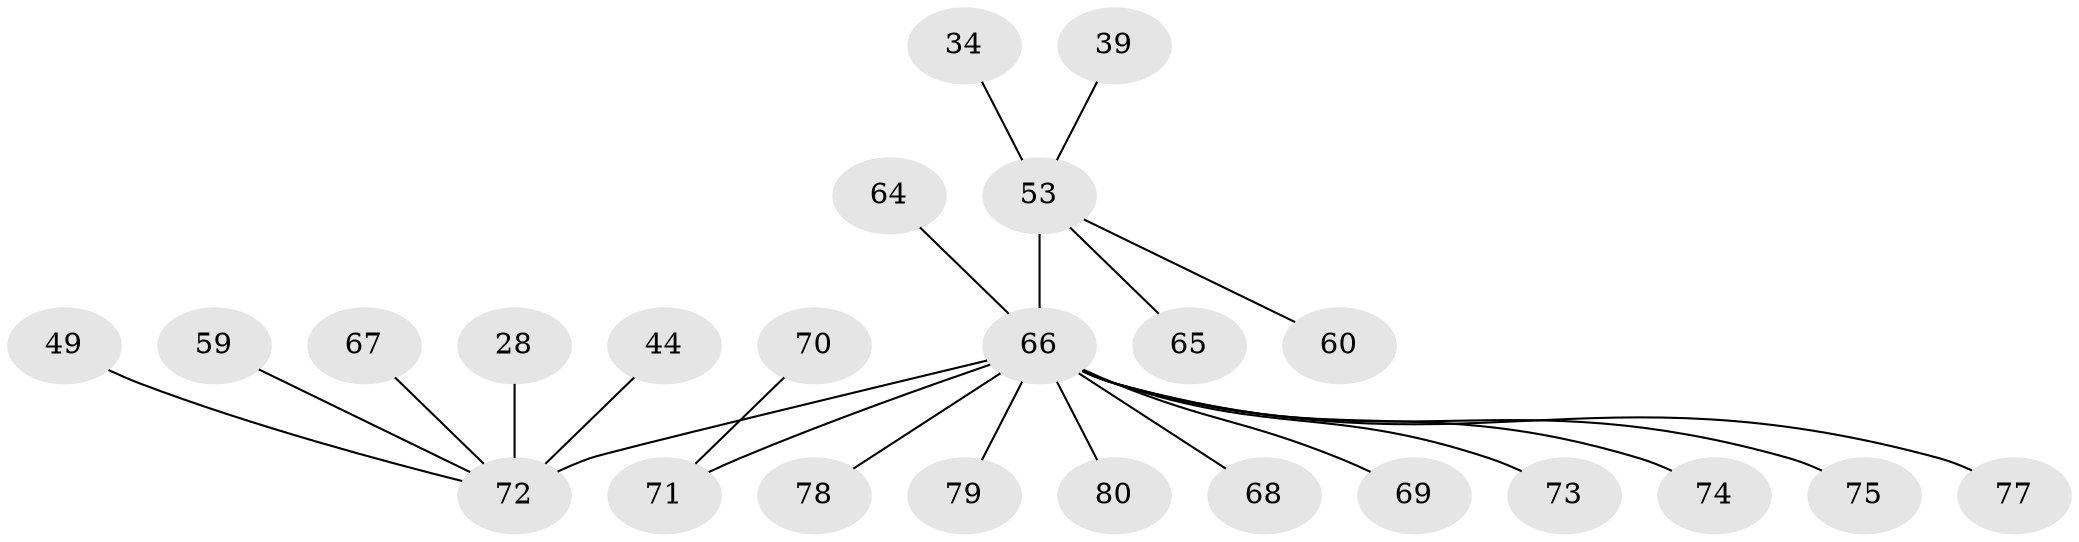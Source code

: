 // original degree distribution, {5: 0.075, 3: 0.1375, 4: 0.1, 1: 0.4, 2: 0.275, 7: 0.0125}
// Generated by graph-tools (version 1.1) at 2025/45/03/04/25 21:45:23]
// undirected, 24 vertices, 23 edges
graph export_dot {
graph [start="1"]
  node [color=gray90,style=filled];
  28 [super="+10"];
  34;
  39;
  44 [super="+41"];
  49;
  53 [super="+32+48+29+18"];
  59;
  60;
  64;
  65;
  66 [super="+16+20+42+33+57+19+22+40+47+56+35+50+61"];
  67;
  68;
  69;
  70 [super="+63"];
  71 [super="+52"];
  72 [super="+45+51+62+6+8"];
  73;
  74;
  75;
  77 [super="+24+76"];
  78;
  79;
  80 [super="+55"];
  28 -- 72;
  34 -- 53;
  39 -- 53;
  44 -- 72;
  49 -- 72;
  53 -- 66 [weight=4];
  53 -- 65;
  53 -- 60;
  59 -- 72;
  64 -- 66;
  66 -- 73;
  66 -- 75;
  66 -- 72 [weight=5];
  66 -- 69;
  66 -- 74;
  66 -- 79;
  66 -- 77 [weight=2];
  66 -- 80;
  66 -- 68;
  66 -- 78;
  66 -- 71;
  67 -- 72;
  70 -- 71 [weight=2];
}
